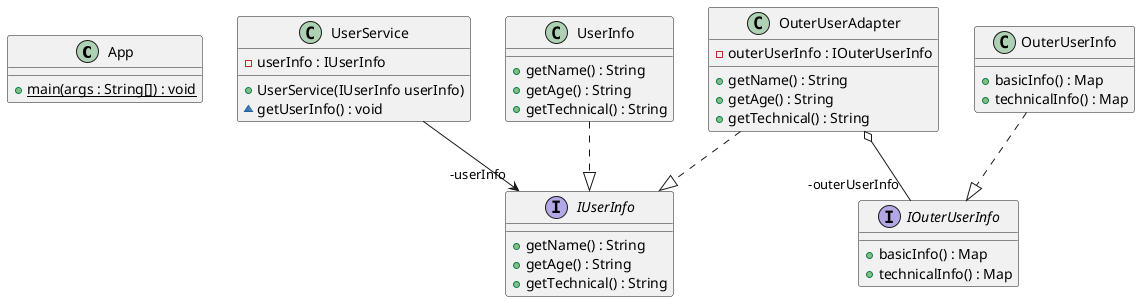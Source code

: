 @startuml

class App {
    + main(args : String[]) {static} : void
}

class UserService {
    + UserService(IUserInfo userInfo)
    - userInfo : IUserInfo
    ~ getUserInfo() : void
}

interface IOuterUserInfo {
    + basicInfo() : Map
    + technicalInfo() : Map
}

interface IUserInfo {
    + getName() : String
    + getAge() : String
    + getTechnical() : String
}

class OuterUserInfo {
    + basicInfo() : Map
    + technicalInfo() : Map
}

class UserInfo {
    + getName() : String
    + getAge() : String
    + getTechnical() : String
}

class OuterUserAdapter {
    - outerUserInfo : IOuterUserInfo
    + getName() : String
    + getAge() : String
    + getTechnical() : String
}

OuterUserAdapter ..|> IUserInfo
OuterUserAdapter o-- "-outerUserInfo" IOuterUserInfo
UserInfo ..|> IUserInfo
OuterUserInfo ..|> IOuterUserInfo
UserService --> "-userInfo" IUserInfo

@enduml